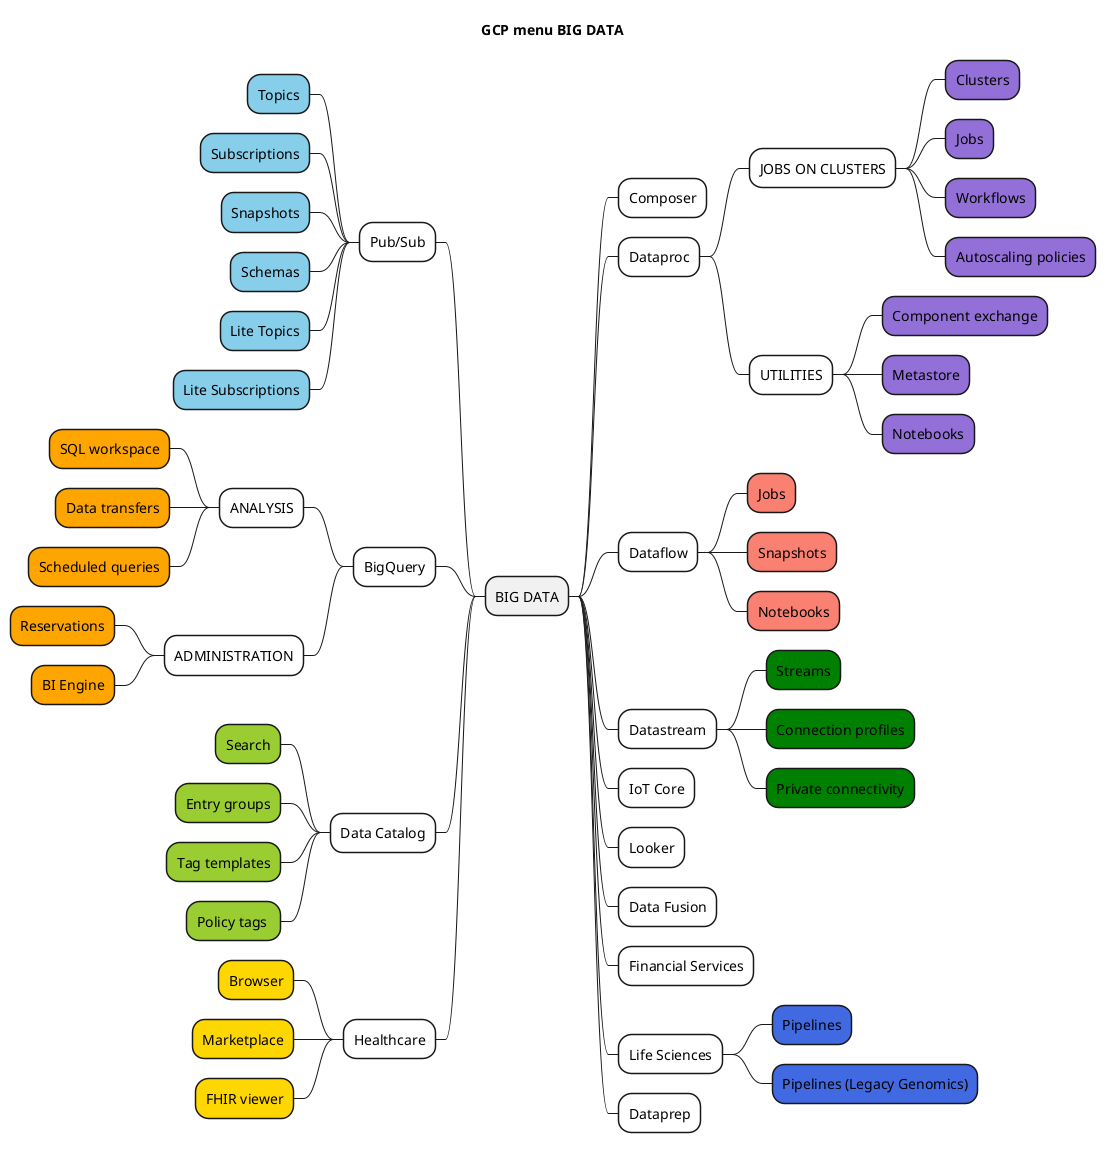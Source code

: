 @startmindmap
title GCP menu BIG DATA

* BIG DATA
**[#White] Composer

**[#White] Dataproc
***[#White] JOBS ON CLUSTERS
****[#MediumPurple] Clusters
****[#MediumPurple] Jobs
****[#MediumPurple] Workflows
****[#MediumPurple] Autoscaling policies
***[#White] UTILITIES
****[#MediumPurple] Component exchange
****[#MediumPurple] Metastore
****[#MediumPurple] Notebooks

--[#White] Pub/Sub
---[#SkyBlue] Topics
---[#SkyBlue] Subscriptions
---[#SkyBlue] Snapshots
---[#SkyBlue] Schemas
---[#SkyBlue] Lite Topics
---[#SkyBlue] Lite Subscriptions

**[#White] Dataflow
***[#Salmon] Jobs
***[#Salmon] Snapshots
***[#Salmon] Notebooks

**[#White] Datastream
***[#Green] Streams
***[#Green] Connection profiles
***[#Green] Private connectivity

**[#White] IoT Core

--[#White] BigQuery
---[#White] ANALYSIS
----[#Orange] SQL workspace
----[#Orange] Data transfers
----[#Orange] Scheduled queries
---[#White] ADMINISTRATION
----[#Orange] Reservations
----[#Orange] BI Engine

**[#White] Looker

--[#White] Data Catalog
---[#YellowGreen] Search
---[#YellowGreen] Entry groups
---[#YellowGreen] Tag templates
---[#YellowGreen] Policy tags 

**[#White] Data Fusion

**[#White] Financial Services

--[#White] Healthcare
---[#Gold] Browser
---[#Gold] Marketplace
---[#Gold] FHIR viewer

**[#White] Life Sciences
***[#RoyalBlue] Pipelines
***[#RoyalBlue] Pipelines (Legacy Genomics)

**[#White] Dataprep

@endmindmap